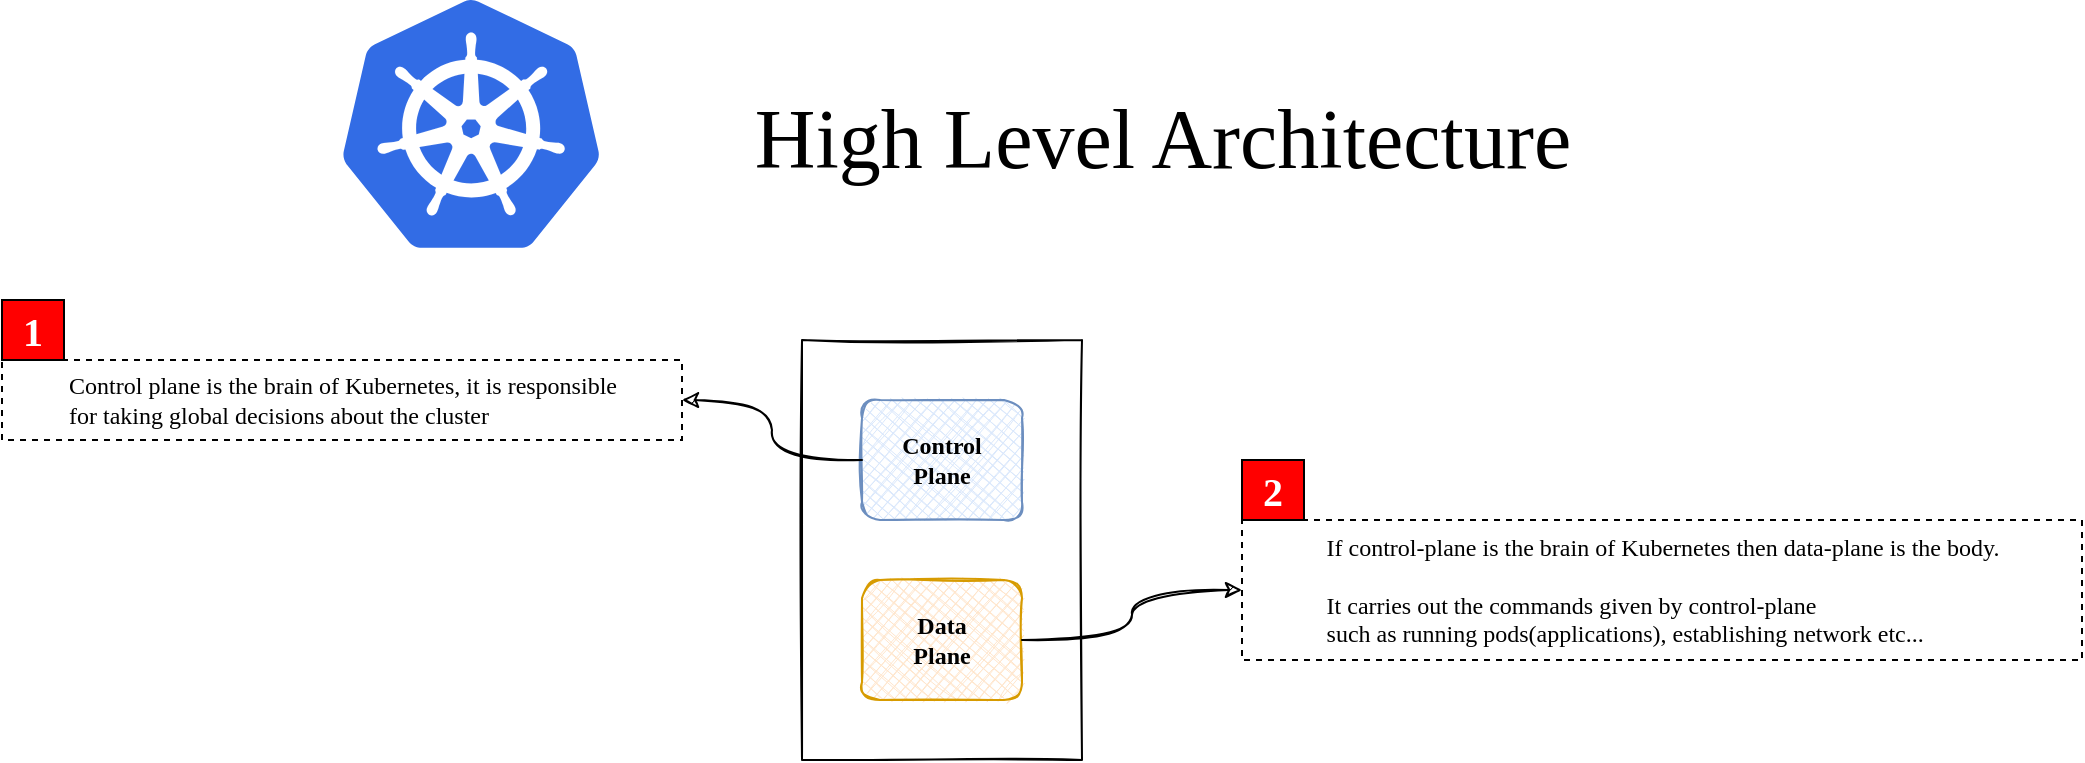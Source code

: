 <mxfile version="20.2.3" type="github" pages="4">
  <diagram id="id5Ea1LoEQPweoLkF-Yk" name="Architecture">
    <mxGraphModel dx="2568" dy="524" grid="1" gridSize="10" guides="1" tooltips="1" connect="1" arrows="1" fold="1" page="1" pageScale="1" pageWidth="850" pageHeight="1100" math="0" shadow="0">
      <root>
        <mxCell id="0" />
        <mxCell id="1" parent="0" />
        <mxCell id="LfJ10_zLa77k5ZNUsWnv-1" value="" style="rounded=0;whiteSpace=wrap;html=1;shadow=0;glass=0;sketch=1;fontFamily=Comic Sans MS;strokeColor=default;" parent="1" vertex="1">
          <mxGeometry x="-500" y="470" width="140" height="210" as="geometry" />
        </mxCell>
        <mxCell id="LfJ10_zLa77k5ZNUsWnv-3" value="&lt;h4&gt;Data&lt;br&gt;Plane&lt;/h4&gt;" style="rounded=1;whiteSpace=wrap;html=1;shadow=0;glass=0;sketch=1;fontFamily=Comic Sans MS;strokeColor=#d79b00;fillColor=#ffe6cc;fillStyle=cross-hatch;" parent="1" vertex="1">
          <mxGeometry x="-470" y="590" width="80" height="60" as="geometry" />
        </mxCell>
        <mxCell id="LfJ10_zLa77k5ZNUsWnv-5" value="&lt;h4&gt;Control&lt;br&gt;Plane&lt;/h4&gt;" style="rounded=1;whiteSpace=wrap;html=1;shadow=0;glass=0;sketch=1;fontFamily=Comic Sans MS;strokeColor=#6c8ebf;fillColor=#dae8fc;fillStyle=cross-hatch;" parent="1" vertex="1">
          <mxGeometry x="-470" y="500" width="80" height="60" as="geometry" />
        </mxCell>
        <mxCell id="o9X68NtyGROhD8dl_HlU-4" value="" style="group" parent="1" vertex="1" connectable="0">
          <mxGeometry x="-730" y="300" width="660" height="124" as="geometry" />
        </mxCell>
        <mxCell id="o9X68NtyGROhD8dl_HlU-2" value="&lt;font style=&quot;font-size: 42px;&quot; face=&quot;Comic Sans MS&quot;&gt;High Level Architecture&lt;/font&gt;" style="text;html=1;align=center;verticalAlign=middle;resizable=0;points=[];autosize=1;strokeColor=none;fillColor=none;" parent="o9X68NtyGROhD8dl_HlU-4" vertex="1">
          <mxGeometry x="160" y="40" width="500" height="60" as="geometry" />
        </mxCell>
        <mxCell id="o9X68NtyGROhD8dl_HlU-3" value="" style="sketch=0;aspect=fixed;html=1;points=[];align=center;image;fontSize=12;image=img/lib/mscae/Kubernetes.svg;fillStyle=solid;fontFamily=Comic Sans MS;" parent="o9X68NtyGROhD8dl_HlU-4" vertex="1">
          <mxGeometry width="129.17" height="124" as="geometry" />
        </mxCell>
        <mxCell id="S7L3OmrAKusWC0OVX9Ii-2" style="edgeStyle=orthogonalEdgeStyle;curved=1;rounded=0;sketch=1;orthogonalLoop=1;jettySize=auto;html=1;fontFamily=Comic Sans MS;fontSize=42;startArrow=classic;startFill=1;endArrow=none;endFill=0;" parent="1" source="j1eKdA8nGr3mRw921-bI-1" target="LfJ10_zLa77k5ZNUsWnv-5" edge="1">
          <mxGeometry relative="1" as="geometry" />
        </mxCell>
        <mxCell id="j1eKdA8nGr3mRw921-bI-1" value="&lt;div style=&quot;text-align: left;&quot;&gt;Control plane is the brain of Kubernetes, it is responsible&lt;br&gt;for taking global decisions about the cluster&lt;/div&gt;" style="text;html=1;align=center;verticalAlign=middle;resizable=0;points=[];autosize=1;strokeColor=default;fillColor=none;fontFamily=Comic Sans MS;dashed=1;" parent="1" vertex="1">
          <mxGeometry x="-900" y="480" width="340" height="40" as="geometry" />
        </mxCell>
        <mxCell id="S7L3OmrAKusWC0OVX9Ii-3" style="edgeStyle=orthogonalEdgeStyle;curved=1;rounded=0;sketch=1;orthogonalLoop=1;jettySize=auto;html=1;entryX=1;entryY=0.5;entryDx=0;entryDy=0;fontFamily=Comic Sans MS;fontSize=42;startArrow=classic;startFill=1;endArrow=none;endFill=0;" parent="1" source="S7L3OmrAKusWC0OVX9Ii-1" target="LfJ10_zLa77k5ZNUsWnv-3" edge="1">
          <mxGeometry relative="1" as="geometry" />
        </mxCell>
        <mxCell id="S7L3OmrAKusWC0OVX9Ii-1" value="&lt;div style=&quot;text-align: left;&quot;&gt;If control-plane is the brain of Kubernetes then data-plane is the body.&lt;br&gt;&lt;br&gt;It carries out the commands given by control-plane &lt;br&gt;such as running pods(applications), establishing network etc...&lt;/div&gt;" style="text;html=1;align=center;verticalAlign=middle;resizable=0;points=[];autosize=1;strokeColor=default;fillColor=none;fontFamily=Comic Sans MS;dashed=1;" parent="1" vertex="1">
          <mxGeometry x="-280" y="560" width="420" height="70" as="geometry" />
        </mxCell>
        <mxCell id="gFrTbVO_Szl1pqFZ02X_-1" value="&lt;h1&gt;1&lt;/h1&gt;" style="whiteSpace=wrap;html=1;fontFamily=Comic Sans MS;fontSize=10;strokeColor=default;fillColor=#FF0000;fontColor=#FFFFFF;" parent="1" vertex="1">
          <mxGeometry x="-900" y="450" width="31" height="30" as="geometry" />
        </mxCell>
        <mxCell id="gFrTbVO_Szl1pqFZ02X_-3" value="&lt;h1&gt;2&lt;/h1&gt;" style="whiteSpace=wrap;html=1;fontFamily=Comic Sans MS;fontSize=10;strokeColor=default;fillColor=#FF0000;fontColor=#FFFFFF;" parent="1" vertex="1">
          <mxGeometry x="-280" y="530" width="31" height="30" as="geometry" />
        </mxCell>
      </root>
    </mxGraphModel>
  </diagram>
  <diagram id="oriEBHdw_vApfA_2F07q" name="Master Node">
    <mxGraphModel dx="2297" dy="718" grid="1" gridSize="10" guides="1" tooltips="1" connect="1" arrows="1" fold="1" page="1" pageScale="1" pageWidth="850" pageHeight="1100" math="0" shadow="0">
      <root>
        <mxCell id="0" />
        <mxCell id="1" parent="0" />
        <mxCell id="W_FdykJnlnCan0XxQBy2-41" value="&lt;div style=&quot;text-align: left;&quot;&gt;&lt;span style=&quot;background-color: initial;&quot;&gt;A program that exposes the kubernetes API for consumption &amp;amp;&amp;nbsp;&lt;/span&gt;this&lt;br&gt;component is also responsible for authentication &amp;amp; authorization&amp;nbsp; of&lt;br&gt;the entire system&lt;span style=&quot;background-color: initial;&quot;&gt;&lt;br&gt;&lt;/span&gt;&lt;/div&gt;" style="text;html=1;align=center;verticalAlign=middle;resizable=0;points=[];autosize=1;strokeColor=default;fillColor=none;fontFamily=Comic Sans MS;dashed=1;" parent="1" vertex="1">
          <mxGeometry x="-720" y="470" width="400" height="60" as="geometry" />
        </mxCell>
        <mxCell id="W_FdykJnlnCan0XxQBy2-45" value="&lt;div style=&quot;text-align: left;&quot;&gt;&lt;span style=&quot;background-color: initial;&quot;&gt;A program that takes actions on Kubernetes kinds submitted to the&lt;br&gt;api-server&lt;/span&gt;&lt;/div&gt;&lt;div style=&quot;text-align: left;&quot;&gt;&lt;ul&gt;&lt;li&gt;Every kubernetes kind &lt;b&gt;(deployment, service etc... )&amp;nbsp;&lt;/b&gt;needs &lt;br&gt;to be understood &amp;amp; appropriate action has to be taken&lt;br&gt;my some entity. That entity is called controller&lt;/li&gt;&lt;/ul&gt;&lt;/div&gt;" style="text;html=1;align=center;verticalAlign=middle;resizable=0;points=[];autosize=1;strokeColor=default;fillColor=none;fontFamily=Comic Sans MS;dashed=1;" parent="1" vertex="1">
          <mxGeometry x="-600" y="770" width="400" height="110" as="geometry" />
        </mxCell>
        <mxCell id="W_FdykJnlnCan0XxQBy2-47" value="&lt;div style=&quot;text-align: left;&quot;&gt;&lt;span style=&quot;background-color: initial;&quot;&gt;An optional program used by cloud vendors&amp;nbsp;&lt;b&gt;(AWS, GCP etc...)&lt;/b&gt;&amp;nbsp;to extend/&lt;br&gt;do-deep integration between Kubernetes &amp;amp; cloud vendor specific APIs.&lt;/span&gt;&lt;/div&gt;&lt;div style=&quot;text-align: left;&quot;&gt;&lt;ul&gt;&lt;li&gt;&lt;b&gt;Example:&amp;nbsp;&lt;/b&gt;Creating a &lt;b&gt;service kind &lt;/b&gt;in kubernetes running on any cloud&lt;br&gt;vendor provisions a load balancer specific to that cloud vendor&lt;/li&gt;&lt;/ul&gt;&lt;/div&gt;" style="text;html=1;align=center;verticalAlign=middle;resizable=0;points=[];autosize=1;strokeColor=default;fillColor=none;fontFamily=Comic Sans MS;dashed=1;" parent="1" vertex="1">
          <mxGeometry y="770" width="450" height="100" as="geometry" />
        </mxCell>
        <mxCell id="W_FdykJnlnCan0XxQBy2-48" value="&lt;div style=&quot;text-align: left;&quot;&gt;&lt;span style=&quot;background-color: initial;&quot;&gt;A distributed, consistent &amp;amp; highly available key value store used for storing cluster&lt;br&gt;data&lt;/span&gt;&lt;/div&gt;" style="text;html=1;align=center;verticalAlign=middle;resizable=0;points=[];autosize=1;strokeColor=default;fillColor=none;fontFamily=Comic Sans MS;dashed=1;" parent="1" vertex="1">
          <mxGeometry x="-590" y="320" width="490" height="40" as="geometry" />
        </mxCell>
        <mxCell id="W_FdykJnlnCan0XxQBy2-49" value="&lt;div style=&quot;text-align: left;&quot;&gt;A program that watches for newly created Pods with no assigned&lt;br&gt;worker node, and selects a node for them to run on.&lt;/div&gt;" style="text;html=1;align=center;verticalAlign=middle;resizable=0;points=[];autosize=1;strokeColor=default;fillColor=none;fontFamily=Comic Sans MS;dashed=1;" parent="1" vertex="1">
          <mxGeometry x="20" y="320" width="390" height="40" as="geometry" />
        </mxCell>
        <mxCell id="W_FdykJnlnCan0XxQBy2-51" value="" style="rounded=0;whiteSpace=wrap;html=1;shadow=0;glass=0;sketch=1;fontFamily=Comic Sans MS;strokeColor=default;" parent="1" vertex="1">
          <mxGeometry x="-240" y="420" width="290" height="280" as="geometry" />
        </mxCell>
        <mxCell id="W_FdykJnlnCan0XxQBy2-52" value="&lt;h2&gt;Control Plane / Master Node&lt;/h2&gt;" style="text;html=1;align=center;verticalAlign=middle;resizable=0;points=[];autosize=1;strokeColor=none;fillColor=none;fontFamily=Comic Sans MS;" parent="1" vertex="1">
          <mxGeometry x="-235" y="700" width="280" height="60" as="geometry" />
        </mxCell>
        <mxCell id="W_FdykJnlnCan0XxQBy2-57" style="edgeStyle=orthogonalEdgeStyle;curved=1;sketch=1;orthogonalLoop=1;jettySize=auto;html=1;shadow=0;labelBorderColor=none;fontFamily=Comic Sans MS;" parent="1" source="W_FdykJnlnCan0XxQBy2-34" target="W_FdykJnlnCan0XxQBy2-41" edge="1">
          <mxGeometry relative="1" as="geometry" />
        </mxCell>
        <mxCell id="W_FdykJnlnCan0XxQBy2-34" value="&lt;h4&gt;api-server&lt;/h4&gt;" style="rounded=1;whiteSpace=wrap;html=1;shadow=0;glass=0;sketch=1;fontFamily=Comic Sans MS;strokeColor=#b85450;fillColor=#f8cecc;fillStyle=cross-hatch;" parent="1" vertex="1">
          <mxGeometry x="-135" y="530" width="80" height="60" as="geometry" />
        </mxCell>
        <mxCell id="W_FdykJnlnCan0XxQBy2-56" style="edgeStyle=orthogonalEdgeStyle;curved=1;sketch=1;orthogonalLoop=1;jettySize=auto;html=1;shadow=0;labelBorderColor=none;fontFamily=Comic Sans MS;" parent="1" source="W_FdykJnlnCan0XxQBy2-42" target="W_FdykJnlnCan0XxQBy2-49" edge="1">
          <mxGeometry relative="1" as="geometry" />
        </mxCell>
        <mxCell id="W_FdykJnlnCan0XxQBy2-42" value="&lt;h4&gt;scheduler&lt;/h4&gt;" style="rounded=1;whiteSpace=wrap;html=1;shadow=0;glass=0;sketch=1;fontFamily=Comic Sans MS;strokeColor=#82b366;fillColor=#d5e8d4;fillStyle=cross-hatch;" parent="1" vertex="1">
          <mxGeometry x="-50" y="440" width="80" height="60" as="geometry" />
        </mxCell>
        <mxCell id="W_FdykJnlnCan0XxQBy2-53" style="edgeStyle=orthogonalEdgeStyle;curved=1;sketch=1;orthogonalLoop=1;jettySize=auto;html=1;entryX=0.429;entryY=-0.005;entryDx=0;entryDy=0;entryPerimeter=0;shadow=0;labelBorderColor=none;fontFamily=Comic Sans MS;" parent="1" source="W_FdykJnlnCan0XxQBy2-43" target="W_FdykJnlnCan0XxQBy2-45" edge="1">
          <mxGeometry relative="1" as="geometry" />
        </mxCell>
        <mxCell id="W_FdykJnlnCan0XxQBy2-43" value="&lt;h4&gt;controller&lt;br&gt;manager&lt;/h4&gt;" style="rounded=1;whiteSpace=wrap;html=1;shadow=0;glass=0;sketch=1;fontFamily=Comic Sans MS;strokeColor=#9673a6;fillColor=#e1d5e7;fillStyle=cross-hatch;" parent="1" vertex="1">
          <mxGeometry x="-220" y="620" width="80" height="60" as="geometry" />
        </mxCell>
        <mxCell id="W_FdykJnlnCan0XxQBy2-55" style="edgeStyle=orthogonalEdgeStyle;curved=1;sketch=1;orthogonalLoop=1;jettySize=auto;html=1;shadow=0;labelBorderColor=none;fontFamily=Comic Sans MS;" parent="1" source="W_FdykJnlnCan0XxQBy2-44" target="W_FdykJnlnCan0XxQBy2-48" edge="1">
          <mxGeometry relative="1" as="geometry" />
        </mxCell>
        <mxCell id="W_FdykJnlnCan0XxQBy2-44" value="&lt;h4&gt;ETCD&lt;/h4&gt;" style="rounded=1;whiteSpace=wrap;html=1;shadow=0;glass=0;sketch=1;fontFamily=Comic Sans MS;strokeColor=#6c8ebf;fillColor=#dae8fc;fillStyle=cross-hatch;" parent="1" vertex="1">
          <mxGeometry x="-220" y="440" width="80" height="60" as="geometry" />
        </mxCell>
        <mxCell id="W_FdykJnlnCan0XxQBy2-54" style="edgeStyle=orthogonalEdgeStyle;curved=1;sketch=1;orthogonalLoop=1;jettySize=auto;html=1;shadow=0;labelBorderColor=none;fontFamily=Comic Sans MS;" parent="1" source="W_FdykJnlnCan0XxQBy2-46" target="W_FdykJnlnCan0XxQBy2-47" edge="1">
          <mxGeometry relative="1" as="geometry" />
        </mxCell>
        <mxCell id="W_FdykJnlnCan0XxQBy2-46" value="&lt;h4&gt;cloud&lt;br&gt;controller&lt;br&gt;manager&lt;/h4&gt;" style="rounded=1;whiteSpace=wrap;html=1;shadow=0;glass=0;sketch=1;fontFamily=Comic Sans MS;fillStyle=cross-hatch;" parent="1" vertex="1">
          <mxGeometry x="-50" y="620" width="80" height="60" as="geometry" />
        </mxCell>
        <mxCell id="VHrIqmcP58qczRhMQTmC-1" value="" style="group" vertex="1" connectable="0" parent="1">
          <mxGeometry x="-700" y="130" width="1214.17" height="124" as="geometry" />
        </mxCell>
        <mxCell id="VHrIqmcP58qczRhMQTmC-2" value="&lt;font style=&quot;font-size: 42px;&quot; face=&quot;Comic Sans MS&quot;&gt;What are the different components of control plane?&lt;/font&gt;" style="text;html=1;align=center;verticalAlign=middle;resizable=0;points=[];autosize=1;strokeColor=none;fillColor=none;" vertex="1" parent="VHrIqmcP58qczRhMQTmC-1">
          <mxGeometry x="134.17" y="40" width="1070" height="60" as="geometry" />
        </mxCell>
        <mxCell id="VHrIqmcP58qczRhMQTmC-3" value="" style="sketch=0;aspect=fixed;html=1;points=[];align=center;image;fontSize=12;image=img/lib/mscae/Kubernetes.svg;fillStyle=solid;fontFamily=Comic Sans MS;" vertex="1" parent="VHrIqmcP58qczRhMQTmC-1">
          <mxGeometry width="129.17" height="124" as="geometry" />
        </mxCell>
        <mxCell id="ybGB5hmpVJGxXjdIKBWl-1" value="&lt;h1&gt;1&lt;/h1&gt;" style="whiteSpace=wrap;html=1;fontFamily=Comic Sans MS;fontSize=10;strokeColor=default;fillColor=#FF0000;fontColor=#FFFFFF;" vertex="1" parent="1">
          <mxGeometry x="-751" y="470" width="31" height="30" as="geometry" />
        </mxCell>
        <mxCell id="ybGB5hmpVJGxXjdIKBWl-2" value="&lt;h1&gt;2&lt;/h1&gt;" style="whiteSpace=wrap;html=1;fontFamily=Comic Sans MS;fontSize=10;strokeColor=default;fillColor=#FF0000;fontColor=#FFFFFF;" vertex="1" parent="1">
          <mxGeometry x="-621" y="320" width="31" height="30" as="geometry" />
        </mxCell>
        <mxCell id="a5Sd1ZbV5DHzqV5_oqJX-1" value="&lt;h1&gt;3&lt;/h1&gt;" style="whiteSpace=wrap;html=1;fontFamily=Comic Sans MS;fontSize=10;strokeColor=default;fillColor=#FF0000;fontColor=#FFFFFF;" vertex="1" parent="1">
          <mxGeometry x="-11" y="320" width="31" height="30" as="geometry" />
        </mxCell>
        <mxCell id="a5Sd1ZbV5DHzqV5_oqJX-2" value="&lt;h1&gt;4&lt;/h1&gt;" style="whiteSpace=wrap;html=1;fontFamily=Comic Sans MS;fontSize=10;strokeColor=default;fillColor=#FF0000;fontColor=#FFFFFF;" vertex="1" parent="1">
          <mxGeometry x="-631" y="770" width="31" height="30" as="geometry" />
        </mxCell>
        <mxCell id="a5Sd1ZbV5DHzqV5_oqJX-3" value="&lt;h1&gt;5&lt;/h1&gt;" style="whiteSpace=wrap;html=1;fontFamily=Comic Sans MS;fontSize=10;strokeColor=default;fillColor=#FF0000;fontColor=#FFFFFF;" vertex="1" parent="1">
          <mxGeometry x="-31" y="770" width="31" height="30" as="geometry" />
        </mxCell>
      </root>
    </mxGraphModel>
  </diagram>
  <diagram id="6MgZ5QTb-qDqdnGJXHVe" name="Worker Node">
    <mxGraphModel dx="1578" dy="784" grid="1" gridSize="10" guides="1" tooltips="1" connect="1" arrows="1" fold="1" page="1" pageScale="1" pageWidth="850" pageHeight="1100" math="0" shadow="0">
      <root>
        <mxCell id="0" />
        <mxCell id="1" parent="0" />
        <mxCell id="jJRrVX9wvgxoNWmM7mUK-1" value="" style="rounded=0;whiteSpace=wrap;html=1;shadow=0;glass=0;sketch=1;fontFamily=Comic Sans MS;strokeColor=default;" vertex="1" parent="1">
          <mxGeometry x="1130" y="375" width="280" height="470" as="geometry" />
        </mxCell>
        <mxCell id="jJRrVX9wvgxoNWmM7mUK-2" style="edgeStyle=orthogonalEdgeStyle;curved=1;sketch=1;orthogonalLoop=1;jettySize=auto;html=1;shadow=0;labelBorderColor=none;fontFamily=Comic Sans MS;" edge="1" parent="1" source="jJRrVX9wvgxoNWmM7mUK-3" target="jJRrVX9wvgxoNWmM7mUK-7">
          <mxGeometry relative="1" as="geometry" />
        </mxCell>
        <mxCell id="jJRrVX9wvgxoNWmM7mUK-3" value="&lt;h4&gt;kubelet&lt;/h4&gt;" style="rounded=1;whiteSpace=wrap;html=1;shadow=0;glass=0;sketch=1;fontFamily=Comic Sans MS;strokeColor=#d79b00;fillColor=#ffe6cc;fillStyle=cross-hatch;" vertex="1" parent="1">
          <mxGeometry x="1175" y="395" width="80" height="60" as="geometry" />
        </mxCell>
        <mxCell id="jJRrVX9wvgxoNWmM7mUK-4" style="edgeStyle=orthogonalEdgeStyle;curved=1;sketch=1;orthogonalLoop=1;jettySize=auto;html=1;shadow=0;labelBorderColor=none;fontFamily=Comic Sans MS;" edge="1" parent="1" source="jJRrVX9wvgxoNWmM7mUK-5" target="jJRrVX9wvgxoNWmM7mUK-9">
          <mxGeometry relative="1" as="geometry" />
        </mxCell>
        <mxCell id="jJRrVX9wvgxoNWmM7mUK-5" value="&lt;h4&gt;kube-proxy&lt;/h4&gt;" style="rounded=1;whiteSpace=wrap;html=1;shadow=0;glass=0;sketch=1;fontFamily=Comic Sans MS;strokeColor=#6c8ebf;fillColor=#dae8fc;fillStyle=cross-hatch;" vertex="1" parent="1">
          <mxGeometry x="1285" y="395" width="80" height="60" as="geometry" />
        </mxCell>
        <mxCell id="jJRrVX9wvgxoNWmM7mUK-6" value="&lt;h2&gt;Data Plane / Worker Node&lt;/h2&gt;" style="text;html=1;align=center;verticalAlign=middle;resizable=0;points=[];autosize=1;strokeColor=none;fillColor=none;fontFamily=Comic Sans MS;" vertex="1" parent="1">
          <mxGeometry x="1140" y="845" width="260" height="60" as="geometry" />
        </mxCell>
        <mxCell id="jJRrVX9wvgxoNWmM7mUK-7" value="&lt;div style=&quot;text-align: left;&quot;&gt;&lt;span style=&quot;background-color: initial;&quot;&gt;A program that does the following&lt;/span&gt;&lt;/div&gt;&lt;div style=&quot;text-align: left;&quot;&gt;&lt;ul&gt;&lt;li&gt;Registers the worker node to api-server&lt;br&gt;&lt;br&gt;&lt;/li&gt;&lt;li&gt;Takes the pod-spec from api-server &amp;amp; ensures that &lt;br&gt;the containers described in the pod-spec are healthy &amp;amp; running&lt;/li&gt;&lt;/ul&gt;&lt;/div&gt;" style="text;html=1;align=center;verticalAlign=middle;resizable=0;points=[];autosize=1;strokeColor=default;fillColor=none;fontFamily=Comic Sans MS;dashed=1;" vertex="1" parent="1">
          <mxGeometry x="790" y="215" width="420" height="110" as="geometry" />
        </mxCell>
        <mxCell id="jJRrVX9wvgxoNWmM7mUK-8" value="&lt;div style=&quot;text-align: left;&quot;&gt;&lt;span style=&quot;background-color: initial;&quot;&gt;A program that is responsible for running containers &amp;amp; providing&amp;nbsp;&lt;br&gt;supplementary actions like (exec, logs, status etc...)&lt;/span&gt;&lt;/div&gt;&lt;div style=&quot;text-align: left;&quot;&gt;&lt;ul&gt;&lt;li&gt;&lt;b&gt;Kubelet&lt;/b&gt; talks to &lt;b&gt;Containerd&lt;/b&gt; to manage containers on the worker&lt;br&gt;node&lt;br&gt;&lt;br&gt;&lt;/li&gt;&lt;li&gt;Technically, containerd is an higher level container runtime that&lt;br&gt;implements the CRI spec specified by Kubernetes&lt;/li&gt;&lt;/ul&gt;&lt;/div&gt;" style="text;html=1;align=center;verticalAlign=middle;resizable=0;points=[];autosize=1;strokeColor=default;fillColor=none;fontFamily=Comic Sans MS;dashed=1;" vertex="1" parent="1">
          <mxGeometry x="630" y="415" width="420" height="140" as="geometry" />
        </mxCell>
        <mxCell id="jJRrVX9wvgxoNWmM7mUK-9" value="&lt;div style=&quot;text-align: left;&quot;&gt;&lt;span style=&quot;background-color: initial;&quot;&gt;A program that works in different modes to implement the &lt;b&gt;services&lt;/b&gt;&lt;br&gt;concept of Kuberentes&lt;/span&gt;&lt;/div&gt;&lt;div style=&quot;text-align: left;&quot;&gt;&lt;ul&gt;&lt;li&gt;Mode 1: Iptables, on the basis of service spec it modify &lt;br&gt;the host iptables.&lt;br&gt;&lt;/li&gt;&lt;li&gt;Mode 2: Ipvs, used when ip-tables are not supported on sytem&lt;/li&gt;&lt;/ul&gt;&lt;/div&gt;" style="text;html=1;align=center;verticalAlign=middle;resizable=0;points=[];autosize=1;strokeColor=default;fillColor=none;fontFamily=Comic Sans MS;dashed=1;" vertex="1" parent="1">
          <mxGeometry x="1290" y="215" width="410" height="110" as="geometry" />
        </mxCell>
        <mxCell id="jJRrVX9wvgxoNWmM7mUK-10" style="edgeStyle=orthogonalEdgeStyle;curved=1;rounded=0;sketch=1;orthogonalLoop=1;jettySize=auto;html=1;entryX=1;entryY=0.5;entryDx=0;entryDy=0;startArrow=classic;startFill=1;endArrow=none;endFill=0;" edge="1" parent="1" source="jJRrVX9wvgxoNWmM7mUK-11" target="jJRrVX9wvgxoNWmM7mUK-15">
          <mxGeometry relative="1" as="geometry" />
        </mxCell>
        <mxCell id="jJRrVX9wvgxoNWmM7mUK-11" value="&lt;div style=&quot;text-align: left;&quot;&gt;&lt;span style=&quot;background-color: initial;&quot;&gt;A program that actually creates &amp;amp; runs containers on the host&lt;/span&gt;&lt;/div&gt;&lt;div style=&quot;text-align: left;&quot;&gt;&lt;ul&gt;&lt;li&gt;&lt;b&gt;Containerd&lt;/b&gt;&amp;nbsp;talks to &lt;b&gt;runc&lt;/b&gt; to actually run containers on the worker&lt;br&gt;node&lt;br&gt;&lt;br&gt;&lt;/li&gt;&lt;li&gt;Technically, runc is an low level container runtime that&lt;br&gt;implements the OCI (open container initiative) spec&lt;br&gt;&lt;br&gt;&lt;/li&gt;&lt;li&gt;So the flow of the container creation is like this&lt;br&gt;&lt;b&gt;api-server -&amp;gt; kubelet -&amp;gt; containerd -&amp;gt; runc&lt;/b&gt;&lt;/li&gt;&lt;/ul&gt;&lt;/div&gt;" style="text;html=1;align=center;verticalAlign=middle;resizable=0;points=[];autosize=1;strokeColor=default;fillColor=none;fontFamily=Comic Sans MS;dashed=1;" vertex="1" parent="1">
          <mxGeometry x="1490" y="630" width="430" height="170" as="geometry" />
        </mxCell>
        <mxCell id="jJRrVX9wvgxoNWmM7mUK-12" value="&lt;div style=&quot;text-align: left;&quot;&gt;&lt;span style=&quot;background-color: initial;&quot;&gt;A program that takes care of networking between containers&lt;br&gt;on the host&lt;/span&gt;&lt;/div&gt;&lt;div style=&quot;text-align: left;&quot;&gt;&lt;ul&gt;&lt;li&gt;Technically, &lt;b&gt;cni-plugin &lt;/b&gt;implements the CNI&lt;br&gt;(container network interface) standard to be compatible&lt;br&gt;with different container runtimes&lt;/li&gt;&lt;br&gt;&lt;/ul&gt;&lt;/div&gt;" style="text;html=1;align=center;verticalAlign=middle;resizable=0;points=[];autosize=1;strokeColor=default;fillColor=none;fontFamily=Comic Sans MS;dashed=1;" vertex="1" parent="1">
          <mxGeometry x="670" y="655" width="380" height="120" as="geometry" />
        </mxCell>
        <mxCell id="jJRrVX9wvgxoNWmM7mUK-13" value="" style="rounded=0;whiteSpace=wrap;html=1;shadow=0;glass=0;sketch=1;fontFamily=Comic Sans MS;strokeColor=#6c8ebf;fillColor=#dae8fc;fillStyle=solid;" vertex="1" parent="1">
          <mxGeometry x="1150" y="505" width="240" height="300" as="geometry" />
        </mxCell>
        <mxCell id="jJRrVX9wvgxoNWmM7mUK-14" value="&lt;h4&gt;coredns&lt;/h4&gt;" style="rounded=1;whiteSpace=wrap;html=1;shadow=0;glass=0;sketch=1;fontFamily=Comic Sans MS;strokeColor=#36393d;fillColor=#ffff88;fillStyle=cross-hatch;" vertex="1" parent="1">
          <mxGeometry x="1285" y="525" width="80" height="60" as="geometry" />
        </mxCell>
        <mxCell id="jJRrVX9wvgxoNWmM7mUK-15" value="&lt;h4&gt;runc&lt;/h4&gt;" style="rounded=1;whiteSpace=wrap;html=1;shadow=0;glass=0;sketch=1;fontFamily=Comic Sans MS;fillStyle=cross-hatch;" vertex="1" parent="1">
          <mxGeometry x="1285" y="625" width="80" height="60" as="geometry" />
        </mxCell>
        <mxCell id="jJRrVX9wvgxoNWmM7mUK-16" value="&lt;h4&gt;crictl&lt;/h4&gt;" style="rounded=1;whiteSpace=wrap;html=1;shadow=0;glass=0;sketch=1;fontFamily=Comic Sans MS;strokeColor=#d79b00;fillColor=#ffe6cc;fillStyle=cross-hatch;" vertex="1" parent="1">
          <mxGeometry x="1285" y="725" width="80" height="60" as="geometry" />
        </mxCell>
        <mxCell id="jJRrVX9wvgxoNWmM7mUK-17" value="&lt;h4&gt;containerd&lt;/h4&gt;" style="rounded=1;whiteSpace=wrap;html=1;shadow=0;glass=0;sketch=1;fontFamily=Comic Sans MS;strokeColor=#9673a6;fillColor=#e1d5e7;fillStyle=cross-hatch;" vertex="1" parent="1">
          <mxGeometry x="1175" y="525" width="80" height="60" as="geometry" />
        </mxCell>
        <mxCell id="jJRrVX9wvgxoNWmM7mUK-18" value="&lt;h4&gt;cni-plugin&lt;/h4&gt;" style="rounded=1;whiteSpace=wrap;html=1;shadow=0;glass=0;sketch=1;fontFamily=Comic Sans MS;fillStyle=cross-hatch;fillColor=#cdeb8b;strokeColor=#36393d;" vertex="1" parent="1">
          <mxGeometry x="1175" y="625" width="80" height="60" as="geometry" />
        </mxCell>
        <mxCell id="jJRrVX9wvgxoNWmM7mUK-19" value="&lt;h4&gt;- socat&lt;br&gt;- conntrack&lt;br&gt;- ipset&lt;br&gt;- kubectl&lt;/h4&gt;" style="rounded=1;whiteSpace=wrap;html=1;shadow=0;glass=0;sketch=1;fontFamily=Comic Sans MS;strokeColor=#ae4132;fillColor=#fad9d5;fillStyle=cross-hatch;align=left;" vertex="1" parent="1">
          <mxGeometry x="1175" y="725" width="80" height="60" as="geometry" />
        </mxCell>
        <mxCell id="jJRrVX9wvgxoNWmM7mUK-20" value="&lt;h3&gt;Core Components&lt;/h3&gt;" style="text;html=1;align=center;verticalAlign=middle;resizable=0;points=[];autosize=1;strokeColor=none;fillColor=none;fontFamily=Comic Sans MS;" vertex="1" parent="1">
          <mxGeometry x="1200" y="445" width="140" height="60" as="geometry" />
        </mxCell>
        <mxCell id="jJRrVX9wvgxoNWmM7mUK-21" value="&lt;h3&gt;Pluggable Dependencies&lt;/h3&gt;" style="text;html=1;align=center;verticalAlign=middle;resizable=0;points=[];autosize=1;strokeColor=none;fillColor=none;fontFamily=Comic Sans MS;" vertex="1" parent="1">
          <mxGeometry x="1180" y="795" width="180" height="60" as="geometry" />
        </mxCell>
        <mxCell id="jJRrVX9wvgxoNWmM7mUK-22" style="edgeStyle=orthogonalEdgeStyle;curved=1;sketch=1;orthogonalLoop=1;jettySize=auto;html=1;shadow=0;labelBorderColor=none;fontFamily=Comic Sans MS;exitX=0;exitY=0.5;exitDx=0;exitDy=0;" edge="1" parent="1" source="jJRrVX9wvgxoNWmM7mUK-18" target="jJRrVX9wvgxoNWmM7mUK-12">
          <mxGeometry relative="1" as="geometry">
            <mxPoint x="1500" y="565" as="sourcePoint" />
            <mxPoint x="1665" y="495" as="targetPoint" />
          </mxGeometry>
        </mxCell>
        <mxCell id="jJRrVX9wvgxoNWmM7mUK-23" style="edgeStyle=orthogonalEdgeStyle;rounded=0;orthogonalLoop=1;jettySize=auto;html=1;entryX=0;entryY=0.5;entryDx=0;entryDy=0;startArrow=classic;startFill=1;endArrow=none;endFill=0;sketch=1;curved=1;" edge="1" parent="1" source="jJRrVX9wvgxoNWmM7mUK-8" target="jJRrVX9wvgxoNWmM7mUK-17">
          <mxGeometry relative="1" as="geometry" />
        </mxCell>
        <mxCell id="jJRrVX9wvgxoNWmM7mUK-24" style="edgeStyle=orthogonalEdgeStyle;curved=1;rounded=0;sketch=1;orthogonalLoop=1;jettySize=auto;html=1;entryX=1;entryY=0.5;entryDx=0;entryDy=0;startArrow=classic;startFill=1;endArrow=none;endFill=0;" edge="1" parent="1" source="jJRrVX9wvgxoNWmM7mUK-25" target="jJRrVX9wvgxoNWmM7mUK-14">
          <mxGeometry relative="1" as="geometry" />
        </mxCell>
        <mxCell id="jJRrVX9wvgxoNWmM7mUK-25" value="&lt;div style=&quot;text-align: left;&quot;&gt;An internal DNS server used for resolving &lt;b&gt;Kubernetes service domain names&lt;/b&gt;&lt;br&gt;Example -&amp;gt; (myapp.default.svc.cluster.local)&lt;/div&gt;" style="text;html=1;align=center;verticalAlign=middle;resizable=0;points=[];autosize=1;strokeColor=default;fillColor=none;fontFamily=Comic Sans MS;dashed=1;" vertex="1" parent="1">
          <mxGeometry x="1490" y="465" width="460" height="40" as="geometry" />
        </mxCell>
        <mxCell id="jJRrVX9wvgxoNWmM7mUK-28" value="" style="group" vertex="1" connectable="0" parent="1">
          <mxGeometry x="675" y="40" width="1199.17" height="124" as="geometry" />
        </mxCell>
        <mxCell id="jJRrVX9wvgxoNWmM7mUK-26" value="&lt;font style=&quot;font-size: 42px;&quot; face=&quot;Comic Sans MS&quot;&gt;What are the different components of data plane?&lt;/font&gt;" style="text;html=1;align=center;verticalAlign=middle;resizable=0;points=[];autosize=1;strokeColor=none;fillColor=none;" vertex="1" parent="jJRrVX9wvgxoNWmM7mUK-28">
          <mxGeometry x="159.17" y="40" width="1020" height="60" as="geometry" />
        </mxCell>
        <mxCell id="jJRrVX9wvgxoNWmM7mUK-27" value="" style="sketch=0;aspect=fixed;html=1;points=[];align=center;image;fontSize=12;image=img/lib/mscae/Kubernetes.svg;fillStyle=solid;fontFamily=Comic Sans MS;" vertex="1" parent="jJRrVX9wvgxoNWmM7mUK-28">
          <mxGeometry width="129.17" height="124" as="geometry" />
        </mxCell>
        <mxCell id="JoC5IAg7MvYGfW2PrO3F-1" value="&lt;h1&gt;1&lt;/h1&gt;" style="whiteSpace=wrap;html=1;fontFamily=Comic Sans MS;fontSize=10;strokeColor=default;fillColor=#FF0000;fontColor=#FFFFFF;" vertex="1" parent="1">
          <mxGeometry x="759" y="215" width="31" height="30" as="geometry" />
        </mxCell>
        <mxCell id="JoC5IAg7MvYGfW2PrO3F-4" value="&lt;h1&gt;2&lt;/h1&gt;" style="whiteSpace=wrap;html=1;fontFamily=Comic Sans MS;fontSize=10;strokeColor=default;fillColor=#FF0000;fontColor=#FFFFFF;" vertex="1" parent="1">
          <mxGeometry x="1259" y="215" width="31" height="30" as="geometry" />
        </mxCell>
        <mxCell id="JoC5IAg7MvYGfW2PrO3F-5" value="&lt;h1&gt;3&lt;/h1&gt;" style="whiteSpace=wrap;html=1;fontFamily=Comic Sans MS;fontSize=10;strokeColor=default;fillColor=#FF0000;fontColor=#FFFFFF;" vertex="1" parent="1">
          <mxGeometry x="599" y="415" width="31" height="30" as="geometry" />
        </mxCell>
        <mxCell id="JoC5IAg7MvYGfW2PrO3F-6" value="&lt;h1&gt;4&lt;/h1&gt;" style="whiteSpace=wrap;html=1;fontFamily=Comic Sans MS;fontSize=10;strokeColor=default;fillColor=#FF0000;fontColor=#FFFFFF;" vertex="1" parent="1">
          <mxGeometry x="1490" y="435" width="31" height="30" as="geometry" />
        </mxCell>
        <mxCell id="JoC5IAg7MvYGfW2PrO3F-7" value="&lt;h1&gt;5&lt;/h1&gt;" style="whiteSpace=wrap;html=1;fontFamily=Comic Sans MS;fontSize=10;strokeColor=default;fillColor=#FF0000;fontColor=#FFFFFF;" vertex="1" parent="1">
          <mxGeometry x="639" y="655" width="31" height="30" as="geometry" />
        </mxCell>
        <mxCell id="JoC5IAg7MvYGfW2PrO3F-8" value="&lt;h1&gt;6&lt;/h1&gt;" style="whiteSpace=wrap;html=1;fontFamily=Comic Sans MS;fontSize=10;strokeColor=default;fillColor=#FF0000;fontColor=#FFFFFF;" vertex="1" parent="1">
          <mxGeometry x="1490" y="600" width="31" height="30" as="geometry" />
        </mxCell>
      </root>
    </mxGraphModel>
  </diagram>
  <diagram id="SbxPfKJdUK_U7GGdJQ7T" name="How K8s Resolves Ips">
    <mxGraphModel dx="868" dy="2724" grid="1" gridSize="10" guides="1" tooltips="1" connect="1" arrows="1" fold="1" page="1" pageScale="1" pageWidth="850" pageHeight="1100" math="0" shadow="0">
      <root>
        <mxCell id="0" />
        <mxCell id="1" parent="0" />
        <mxCell id="iZMe-Ucd2AGIqdvTw847-2" value="" style="rounded=0;whiteSpace=wrap;html=1;dashed=1;fontSize=10;strokeColor=#6c8ebf;fillColor=#dae8fc;sketch=1;fillStyle=cross-hatch;" parent="1" vertex="1">
          <mxGeometry x="40" y="-1040" width="760" height="700" as="geometry" />
        </mxCell>
        <mxCell id="4bZ6VNV_56yymwDryI18-1" value="&lt;h4&gt;my-nginx&lt;br&gt;(Pod)&lt;/h4&gt;" style="rounded=1;whiteSpace=wrap;html=1;shadow=0;glass=0;sketch=1;fontFamily=Comic Sans MS;strokeColor=#d79b00;fillColor=#ffe6cc;fillStyle=cross-hatch;" parent="1" vertex="1">
          <mxGeometry x="80" y="-960" width="80" height="40" as="geometry" />
        </mxCell>
        <mxCell id="4bZ6VNV_56yymwDryI18-2" value="&lt;h4&gt;core-dns&lt;/h4&gt;" style="rounded=1;whiteSpace=wrap;html=1;shadow=0;glass=0;sketch=1;fontFamily=Comic Sans MS;strokeColor=#d79b00;fillColor=#ffe6cc;fillStyle=cross-hatch;" parent="1" vertex="1">
          <mxGeometry x="360" y="-960" width="80" height="40" as="geometry" />
        </mxCell>
        <mxCell id="4bZ6VNV_56yymwDryI18-4" value="&lt;h4&gt;IP Tables&lt;br&gt;(OS)&lt;/h4&gt;" style="rounded=1;whiteSpace=wrap;html=1;shadow=0;glass=0;sketch=1;fontFamily=Comic Sans MS;strokeColor=#d79b00;fillColor=#ffe6cc;fillStyle=cross-hatch;" parent="1" vertex="1">
          <mxGeometry x="520" y="-960" width="80" height="40" as="geometry" />
        </mxCell>
        <mxCell id="4bZ6VNV_56yymwDryI18-5" value="&lt;h4&gt;my-app&lt;br&gt;(Pod)&lt;/h4&gt;" style="rounded=1;whiteSpace=wrap;html=1;shadow=0;glass=0;sketch=1;fontFamily=Comic Sans MS;strokeColor=#d79b00;fillColor=#ffe6cc;fillStyle=cross-hatch;" parent="1" vertex="1">
          <mxGeometry x="680" y="-960" width="80" height="40" as="geometry" />
        </mxCell>
        <mxCell id="4bZ6VNV_56yymwDryI18-6" value="&lt;h4&gt;my-nginx&lt;br&gt;(Service)&lt;/h4&gt;" style="rounded=1;whiteSpace=wrap;html=1;shadow=0;glass=0;sketch=1;fontFamily=Comic Sans MS;strokeColor=#d79b00;fillColor=#ffe6cc;fillStyle=cross-hatch;" parent="1" vertex="1">
          <mxGeometry x="204" y="-250" width="80" height="40" as="geometry" />
        </mxCell>
        <mxCell id="4bZ6VNV_56yymwDryI18-7" value="&lt;span style=&quot;font-family: &amp;quot;Comic Sans MS&amp;quot;; text-align: left;&quot;&gt;&lt;font style=&quot;font-size: 10px;&quot;&gt;Cluster IP: 10.78.9.3&lt;/font&gt;&lt;/span&gt;" style="text;html=1;align=center;verticalAlign=middle;resizable=0;points=[];autosize=1;strokeColor=none;fillColor=none;" parent="1" vertex="1">
          <mxGeometry x="184" y="-280" width="120" height="30" as="geometry" />
        </mxCell>
        <mxCell id="e5Ggf4KuEvgSH4PyXK04-3" value="" style="endArrow=none;html=1;rounded=0;fontSize=10;dashed=1;" parent="1" target="iZMe-Ucd2AGIqdvTw847-44" edge="1">
          <mxGeometry width="50" height="50" relative="1" as="geometry">
            <mxPoint x="119.55" y="-920" as="sourcePoint" />
            <mxPoint x="120" y="-520" as="targetPoint" />
          </mxGeometry>
        </mxCell>
        <mxCell id="e5Ggf4KuEvgSH4PyXK04-8" value="" style="endArrow=none;html=1;rounded=0;fontSize=10;dashed=1;entryX=0.5;entryY=0;entryDx=0;entryDy=0;startArrow=none;" parent="1" source="iZMe-Ucd2AGIqdvTw847-34" target="iZMe-Ucd2AGIqdvTw847-43" edge="1">
          <mxGeometry width="50" height="50" relative="1" as="geometry">
            <mxPoint x="399.57" y="-920" as="sourcePoint" />
            <mxPoint x="400" y="-790" as="targetPoint" />
          </mxGeometry>
        </mxCell>
        <mxCell id="e5Ggf4KuEvgSH4PyXK04-11" value="&lt;font style=&quot;font-size: 10px;&quot; face=&quot;Comic Sans MS&quot;&gt;Response: 10.43.5.6&lt;/font&gt;" style="html=1;verticalAlign=bottom;endArrow=block;labelBackgroundColor=none;fontFamily=Verdana;fontSize=12;edgeStyle=elbowEdgeStyle;elbow=vertical;entryX=1.138;entryY=0.395;entryDx=0;entryDy=0;entryPerimeter=0;" parent="1" edge="1">
          <mxGeometry relative="1" as="geometry">
            <mxPoint x="399.5" y="-720.84" as="sourcePoint" />
            <mxPoint x="125.38" y="-721.3" as="targetPoint" />
          </mxGeometry>
        </mxCell>
        <mxCell id="e5Ggf4KuEvgSH4PyXK04-12" value="&lt;font style=&quot;font-size: 10px;&quot; face=&quot;Comic Sans MS&quot;&gt;http://10.43.5.6/v1&lt;/font&gt;" style="html=1;verticalAlign=bottom;endArrow=block;labelBackgroundColor=none;fontFamily=Verdana;fontSize=12;edgeStyle=elbowEdgeStyle;elbow=vertical;" parent="1" edge="1">
          <mxGeometry x="-0.06" y="-1" relative="1" as="geometry">
            <mxPoint x="126" y="-641.0" as="sourcePoint" />
            <mxPoint x="560" y="-640" as="targetPoint" />
            <mxPoint as="offset" />
          </mxGeometry>
        </mxCell>
        <mxCell id="e5Ggf4KuEvgSH4PyXK04-17" value="&lt;span style=&quot;font-family: &amp;quot;Comic Sans MS&amp;quot;; text-align: left;&quot;&gt;&lt;font style=&quot;font-size: 10px;&quot;&gt;Static Address: 10.15.9.3:53&lt;/font&gt;&lt;/span&gt;" style="text;html=1;align=center;verticalAlign=middle;resizable=0;points=[];autosize=1;strokeColor=none;fillColor=none;" parent="1" vertex="1">
          <mxGeometry x="320" y="-990" width="160" height="30" as="geometry" />
        </mxCell>
        <mxCell id="e5Ggf4KuEvgSH4PyXK04-18" value="&lt;span style=&quot;font-family: &amp;quot;Comic Sans MS&amp;quot;; text-align: left;&quot;&gt;&lt;font style=&quot;font-size: 10px;&quot;&gt;Resolve Domain&lt;br&gt;my-app.default.svc.cluster.local&lt;br&gt;&lt;/font&gt;&lt;/span&gt;" style="text;html=1;align=center;verticalAlign=middle;resizable=0;points=[];autosize=1;strokeColor=default;fillColor=none;dashed=1;" parent="1" vertex="1">
          <mxGeometry x="170" y="-810" width="170" height="40" as="geometry" />
        </mxCell>
        <mxCell id="oDmz7fBB2IAYYHJtUHJX-1" value="&lt;span style=&quot;font-family: &amp;quot;Comic Sans MS&amp;quot;; text-align: left;&quot;&gt;&lt;font style=&quot;font-size: 10px;&quot;&gt;Returns cluster IP of the service&lt;br&gt;&lt;/font&gt;&lt;/span&gt;" style="text;html=1;align=center;verticalAlign=middle;resizable=0;points=[];autosize=1;strokeColor=default;fillColor=none;dashed=1;" parent="1" vertex="1">
          <mxGeometry x="170" y="-711" width="180" height="30" as="geometry" />
        </mxCell>
        <mxCell id="oDmz7fBB2IAYYHJtUHJX-2" value="" style="html=1;verticalAlign=bottom;endArrow=block;labelBackgroundColor=none;fontFamily=Verdana;fontSize=12;edgeStyle=elbowEdgeStyle;elbow=vertical;" parent="1" edge="1">
          <mxGeometry relative="1" as="geometry">
            <mxPoint x="715" y="-449.67" as="sourcePoint" />
            <mxPoint x="120" y="-450" as="targetPoint" />
          </mxGeometry>
        </mxCell>
        <mxCell id="-ALNNLXDJSgSj4Xgmy_k-3" value="HTTP Response&amp;nbsp;" style="edgeLabel;align=center;verticalAlign=middle;resizable=0;points=[];fontSize=10;fontFamily=Comic Sans MS;fontColor=#000000;html=1;labelBackgroundColor=none;" parent="oDmz7fBB2IAYYHJtUHJX-2" vertex="1" connectable="0">
          <mxGeometry x="0.223" y="1" relative="1" as="geometry">
            <mxPoint x="-2" y="-11" as="offset" />
          </mxGeometry>
        </mxCell>
        <mxCell id="oDmz7fBB2IAYYHJtUHJX-3" value="&lt;span style=&quot;font-family: &amp;quot;Comic Sans MS&amp;quot;; text-align: left;&quot;&gt;&lt;font style=&quot;font-size: 10px;&quot;&gt;Temp Address: 10.0.0.1&lt;/font&gt;&lt;/span&gt;" style="text;html=1;align=center;verticalAlign=middle;resizable=0;points=[];autosize=1;strokeColor=none;fillColor=none;" parent="1" vertex="1">
          <mxGeometry x="655" y="-990" width="130" height="30" as="geometry" />
        </mxCell>
        <mxCell id="iZMe-Ucd2AGIqdvTw847-1" value="&lt;h2&gt;Worker Node 1&lt;/h2&gt;" style="text;html=1;align=center;verticalAlign=middle;resizable=0;points=[];autosize=1;strokeColor=none;fillColor=none;fontFamily=Comic Sans MS;" parent="1" vertex="1">
          <mxGeometry x="320" y="-340" width="160" height="60" as="geometry" />
        </mxCell>
        <mxCell id="iZMe-Ucd2AGIqdvTw847-8" value="" style="group" parent="1" vertex="1" connectable="0">
          <mxGeometry x="500" y="-1014" width="148" height="54" as="geometry" />
        </mxCell>
        <mxCell id="iZMe-Ucd2AGIqdvTw847-4" value="&lt;span style=&quot;font-family: &amp;quot;Comic Sans MS&amp;quot;; text-align: left;&quot;&gt;&lt;font style=&quot;font-size: 10px;&quot;&gt;10.1.0.0&lt;/font&gt;&lt;/span&gt;" style="text;html=1;align=center;verticalAlign=middle;resizable=0;points=[];autosize=1;strokeColor=none;fillColor=none;" parent="iZMe-Ucd2AGIqdvTw847-8" vertex="1">
          <mxGeometry y="14" width="60" height="30" as="geometry" />
        </mxCell>
        <mxCell id="iZMe-Ucd2AGIqdvTw847-5" value="&lt;span style=&quot;font-family: &amp;quot;Comic Sans MS&amp;quot;; text-align: left;&quot;&gt;&lt;font style=&quot;font-size: 30px;&quot;&gt;{&lt;/font&gt;&lt;/span&gt;" style="text;html=1;align=center;verticalAlign=middle;resizable=0;points=[];autosize=1;strokeColor=none;fillColor=none;" parent="iZMe-Ucd2AGIqdvTw847-8" vertex="1">
          <mxGeometry x="48" width="30" height="50" as="geometry" />
        </mxCell>
        <mxCell id="iZMe-Ucd2AGIqdvTw847-6" value="&lt;span style=&quot;font-family: &amp;quot;Comic Sans MS&amp;quot;; text-align: left;&quot;&gt;&lt;font style=&quot;font-size: 10px;&quot;&gt;10.0.0.1&lt;/font&gt;&lt;/span&gt;" style="text;html=1;align=center;verticalAlign=middle;resizable=0;points=[];autosize=1;strokeColor=none;fillColor=none;" parent="iZMe-Ucd2AGIqdvTw847-8" vertex="1">
          <mxGeometry x="63" y="1" width="60" height="30" as="geometry" />
        </mxCell>
        <mxCell id="iZMe-Ucd2AGIqdvTw847-7" value="&lt;span style=&quot;font-family: &amp;quot;Comic Sans MS&amp;quot;; text-align: left;&quot;&gt;&lt;font style=&quot;font-size: 10px;&quot;&gt;10.0.1.1&lt;/font&gt;&lt;/span&gt;" style="text;html=1;align=center;verticalAlign=middle;resizable=0;points=[];autosize=1;strokeColor=none;fillColor=none;" parent="iZMe-Ucd2AGIqdvTw847-8" vertex="1">
          <mxGeometry x="63" y="24" width="60" height="30" as="geometry" />
        </mxCell>
        <mxCell id="iZMe-Ucd2AGIqdvTw847-13" value="" style="endArrow=none;html=1;rounded=0;fontSize=10;dashed=1;entryX=0.5;entryY=0;entryDx=0;entryDy=0;" parent="1" target="iZMe-Ucd2AGIqdvTw847-41" edge="1">
          <mxGeometry width="50" height="50" relative="1" as="geometry">
            <mxPoint x="720" y="-920" as="sourcePoint" />
            <mxPoint x="720.45" y="-520" as="targetPoint" />
          </mxGeometry>
        </mxCell>
        <mxCell id="iZMe-Ucd2AGIqdvTw847-17" value="&lt;span style=&quot;font-family: &amp;quot;Comic Sans MS&amp;quot;; text-align: left;&quot;&gt;&lt;font style=&quot;font-size: 10px;&quot;&gt;Maps static IP addresses with &lt;br&gt;temporary IP addresses of pods&lt;br&gt;for routing purposes&lt;br&gt;&lt;/font&gt;&lt;/span&gt;" style="text;html=1;align=center;verticalAlign=middle;resizable=0;points=[];autosize=1;strokeColor=none;fillColor=none;" parent="1" vertex="1">
          <mxGeometry x="315" y="-270" width="170" height="60" as="geometry" />
        </mxCell>
        <mxCell id="iZMe-Ucd2AGIqdvTw847-29" value="" style="endArrow=none;html=1;rounded=0;fontSize=10;dashed=1;entryX=0.5;entryY=0;entryDx=0;entryDy=0;" parent="1" target="iZMe-Ucd2AGIqdvTw847-42" edge="1">
          <mxGeometry width="50" height="50" relative="1" as="geometry">
            <mxPoint x="559.44" y="-920.0" as="sourcePoint" />
            <mxPoint x="559.89" y="-520" as="targetPoint" />
          </mxGeometry>
        </mxCell>
        <mxCell id="iZMe-Ucd2AGIqdvTw847-33" value="" style="html=1;points=[];perimeter=orthogonalPerimeter;rounded=0;shadow=0;comic=0;labelBackgroundColor=none;strokeWidth=1;fontFamily=Verdana;fontSize=12;align=center;" parent="1" vertex="1">
          <mxGeometry x="555" y="-640" width="10" height="80" as="geometry" />
        </mxCell>
        <mxCell id="iZMe-Ucd2AGIqdvTw847-35" value="" style="endArrow=none;html=1;rounded=0;fontSize=10;dashed=1;entryX=0.474;entryY=0.804;entryDx=0;entryDy=0;entryPerimeter=0;" parent="1" target="iZMe-Ucd2AGIqdvTw847-34" edge="1">
          <mxGeometry width="50" height="50" relative="1" as="geometry">
            <mxPoint x="399.57" y="-920" as="sourcePoint" />
            <mxPoint x="400.24" y="-589.76" as="targetPoint" />
          </mxGeometry>
        </mxCell>
        <mxCell id="e5Ggf4KuEvgSH4PyXK04-4" value="&lt;span style=&quot;font-family: &amp;quot;Comic Sans MS&amp;quot;; font-size: 10px; text-align: left;&quot;&gt;DNS Query: 10.15.9.3:53&lt;/span&gt;" style="html=1;verticalAlign=bottom;endArrow=block;labelBackgroundColor=none;fontFamily=Verdana;fontSize=12;edgeStyle=elbowEdgeStyle;elbow=vertical;exitX=0.6;exitY=0.244;exitDx=0;exitDy=0;exitPerimeter=0;" parent="1" edge="1">
          <mxGeometry relative="1" as="geometry">
            <mxPoint x="120" y="-819.56" as="sourcePoint" />
            <mxPoint x="400" y="-820" as="targetPoint" />
          </mxGeometry>
        </mxCell>
        <mxCell id="iZMe-Ucd2AGIqdvTw847-34" value="" style="html=1;points=[];perimeter=orthogonalPerimeter;rounded=0;shadow=0;comic=0;labelBackgroundColor=none;strokeWidth=1;fontFamily=Verdana;fontSize=12;align=center;" parent="1" vertex="1">
          <mxGeometry x="395" y="-820" width="10" height="100" as="geometry" />
        </mxCell>
        <mxCell id="iZMe-Ucd2AGIqdvTw847-30" value="" style="group;rotation=90;" parent="1" vertex="1" connectable="0">
          <mxGeometry x="560" y="-630" width="65" height="30" as="geometry" />
        </mxCell>
        <mxCell id="iZMe-Ucd2AGIqdvTw847-31" value="" style="html=1;points=[];perimeter=orthogonalPerimeter;rounded=0;shadow=0;comic=0;labelBackgroundColor=none;strokeWidth=1;fontFamily=Verdana;fontSize=12;align=center;" parent="iZMe-Ucd2AGIqdvTw847-30" vertex="1">
          <mxGeometry width="10" height="30" as="geometry" />
        </mxCell>
        <mxCell id="iZMe-Ucd2AGIqdvTw847-32" value="&lt;font style=&quot;font-size: 10px;&quot; face=&quot;Comic Sans MS&quot;&gt;Process Routing Logic&lt;/font&gt;" style="html=1;verticalAlign=bottom;endArrow=block;labelBackgroundColor=none;fontFamily=Verdana;fontSize=12;elbow=vertical;edgeStyle=orthogonalEdgeStyle;curved=1;entryX=1;entryY=0.933;entryPerimeter=0;exitX=1.038;exitY=0.345;exitPerimeter=0;entryDx=0;entryDy=0;" parent="iZMe-Ucd2AGIqdvTw847-30" edge="1">
          <mxGeometry x="-0.203" y="-10" relative="1" as="geometry">
            <mxPoint x="10" y="0.03" as="sourcePoint" />
            <mxPoint x="10.0" y="27.99" as="targetPoint" />
            <Array as="points">
              <mxPoint x="65" />
              <mxPoint x="65" y="28" />
            </Array>
            <mxPoint x="1" y="-20" as="offset" />
          </mxGeometry>
        </mxCell>
        <mxCell id="iZMe-Ucd2AGIqdvTw847-37" value="&lt;span style=&quot;font-family: &amp;quot;Comic Sans MS&amp;quot;; text-align: left;&quot;&gt;&lt;font style=&quot;font-size: 10px;&quot;&gt;Temp Address: 10.0.0.2&lt;/font&gt;&lt;/span&gt;" style="text;html=1;align=center;verticalAlign=middle;resizable=0;points=[];autosize=1;strokeColor=none;fillColor=none;" parent="1" vertex="1">
          <mxGeometry x="54" y="-990" width="130" height="30" as="geometry" />
        </mxCell>
        <mxCell id="iZMe-Ucd2AGIqdvTw847-40" style="edgeStyle=orthogonalEdgeStyle;rounded=0;orthogonalLoop=1;jettySize=auto;html=1;exitX=0.5;exitY=1;exitDx=0;exitDy=0;entryX=0.211;entryY=0.02;entryDx=0;entryDy=0;entryPerimeter=0;fontFamily=Comic Sans MS;fontSize=10;" parent="1" source="iZMe-Ucd2AGIqdvTw847-28" target="iZMe-Ucd2AGIqdvTw847-38" edge="1">
          <mxGeometry relative="1" as="geometry">
            <Array as="points">
              <mxPoint x="660" y="-518" />
            </Array>
          </mxGeometry>
        </mxCell>
        <mxCell id="-ALNNLXDJSgSj4Xgmy_k-2" value="&lt;font color=&quot;#000000&quot;&gt;Yes&lt;/font&gt;" style="edgeLabel;html=1;align=center;verticalAlign=middle;resizable=0;points=[];fontSize=10;fontFamily=Comic Sans MS;fontColor=#FFFFFF;labelBackgroundColor=none;" parent="iZMe-Ucd2AGIqdvTw847-40" vertex="1" connectable="0">
          <mxGeometry x="-0.183" relative="1" as="geometry">
            <mxPoint x="-27" y="-11" as="offset" />
          </mxGeometry>
        </mxCell>
        <mxCell id="iZMe-Ucd2AGIqdvTw847-28" value="&lt;font face=&quot;Comic Sans MS&quot;&gt;&lt;br&gt;Does IP exists&lt;br&gt;on node?&lt;/font&gt;" style="rhombus;whiteSpace=wrap;html=1;fontSize=10;strokeColor=default;sketch=1;" parent="1" vertex="1">
          <mxGeometry x="525" y="-599" width="80" height="80" as="geometry" />
        </mxCell>
        <mxCell id="iZMe-Ucd2AGIqdvTw847-38" value="" style="html=1;points=[];perimeter=orthogonalPerimeter;rounded=0;shadow=0;comic=0;labelBackgroundColor=none;strokeWidth=1;fontFamily=Verdana;fontSize=12;align=center;" parent="1" vertex="1">
          <mxGeometry x="715" y="-520" width="10" height="71" as="geometry" />
        </mxCell>
        <mxCell id="iZMe-Ucd2AGIqdvTw847-41" value="&lt;h4&gt;my-app&lt;br&gt;(Pod)&lt;/h4&gt;" style="rounded=1;whiteSpace=wrap;html=1;shadow=0;glass=0;sketch=1;fontFamily=Comic Sans MS;strokeColor=#d79b00;fillColor=#ffe6cc;fillStyle=cross-hatch;" parent="1" vertex="1">
          <mxGeometry x="680" y="-420" width="80" height="40" as="geometry" />
        </mxCell>
        <mxCell id="iZMe-Ucd2AGIqdvTw847-42" value="&lt;h4&gt;IP Tables&lt;br&gt;(OS)&lt;/h4&gt;" style="rounded=1;whiteSpace=wrap;html=1;shadow=0;glass=0;sketch=1;fontFamily=Comic Sans MS;strokeColor=#d79b00;fillColor=#ffe6cc;fillStyle=cross-hatch;" parent="1" vertex="1">
          <mxGeometry x="520" y="-420" width="80" height="40" as="geometry" />
        </mxCell>
        <mxCell id="iZMe-Ucd2AGIqdvTw847-43" value="&lt;h4&gt;core-dns&lt;/h4&gt;" style="rounded=1;whiteSpace=wrap;html=1;shadow=0;glass=0;sketch=1;fontFamily=Comic Sans MS;strokeColor=#d79b00;fillColor=#ffe6cc;fillStyle=cross-hatch;" parent="1" vertex="1">
          <mxGeometry x="360" y="-420" width="80" height="40" as="geometry" />
        </mxCell>
        <mxCell id="iZMe-Ucd2AGIqdvTw847-44" value="&lt;h4&gt;my-nginx&lt;br&gt;(Pod)&lt;/h4&gt;" style="rounded=1;whiteSpace=wrap;html=1;shadow=0;glass=0;sketch=1;fontFamily=Comic Sans MS;strokeColor=#d79b00;fillColor=#ffe6cc;fillStyle=cross-hatch;" parent="1" vertex="1">
          <mxGeometry x="79" y="-420" width="80" height="40" as="geometry" />
        </mxCell>
        <mxCell id="iZMe-Ucd2AGIqdvTw847-45" value="&lt;h1&gt;1&lt;/h1&gt;" style="whiteSpace=wrap;html=1;fontFamily=Comic Sans MS;fontSize=10;strokeColor=default;fillColor=#FF0000;fontColor=#FFFFFF;" parent="1" vertex="1">
          <mxGeometry x="70" y="-900" width="31" height="30" as="geometry" />
        </mxCell>
        <mxCell id="-ALNNLXDJSgSj4Xgmy_k-1" value="&lt;h1&gt;How domain names are resolved in Kubernetes cluster?&lt;/h1&gt;" style="text;html=1;align=center;verticalAlign=middle;resizable=0;points=[];autosize=1;strokeColor=none;fillColor=none;fontFamily=Comic Sans MS;" parent="1" vertex="1">
          <mxGeometry x="90" y="-1110" width="670" height="70" as="geometry" />
        </mxCell>
        <mxCell id="e5Ggf4KuEvgSH4PyXK04-1" value="" style="html=1;points=[];perimeter=orthogonalPerimeter;rounded=0;shadow=0;comic=0;labelBackgroundColor=none;strokeWidth=1;fontFamily=Verdana;fontSize=12;align=center;" parent="1" vertex="1">
          <mxGeometry x="114" y="-880" width="10" height="430" as="geometry" />
        </mxCell>
        <mxCell id="iZMe-Ucd2AGIqdvTw847-22" value="" style="group" parent="1" vertex="1" connectable="0">
          <mxGeometry x="119" y="-875" width="65" height="30" as="geometry" />
        </mxCell>
        <mxCell id="iZMe-Ucd2AGIqdvTw847-18" value="" style="html=1;points=[];perimeter=orthogonalPerimeter;rounded=0;shadow=0;comic=0;labelBackgroundColor=none;strokeWidth=1;fontFamily=Verdana;fontSize=12;align=center;" parent="iZMe-Ucd2AGIqdvTw847-22" vertex="1">
          <mxGeometry width="10" height="30" as="geometry" />
        </mxCell>
        <mxCell id="iZMe-Ucd2AGIqdvTw847-19" value="&lt;font style=&quot;font-size: 10px;&quot; face=&quot;Comic Sans MS&quot;&gt;http://my-app.default.svc.cluster.local&lt;/font&gt;" style="html=1;verticalAlign=bottom;endArrow=block;labelBackgroundColor=none;fontFamily=Verdana;fontSize=12;elbow=vertical;edgeStyle=orthogonalEdgeStyle;curved=1;entryX=1;entryY=0.933;entryPerimeter=0;exitX=1.038;exitY=0.345;exitPerimeter=0;entryDx=0;entryDy=0;" parent="iZMe-Ucd2AGIqdvTw847-22" target="iZMe-Ucd2AGIqdvTw847-18" edge="1">
          <mxGeometry x="-0.203" y="45" relative="1" as="geometry">
            <mxPoint x="10" y="0.03" as="sourcePoint" />
            <mxPoint x="14.62" y="37.95" as="targetPoint" />
            <Array as="points">
              <mxPoint x="65" />
              <mxPoint x="65" y="28" />
            </Array>
            <mxPoint as="offset" />
          </mxGeometry>
        </mxCell>
      </root>
    </mxGraphModel>
  </diagram>
</mxfile>
